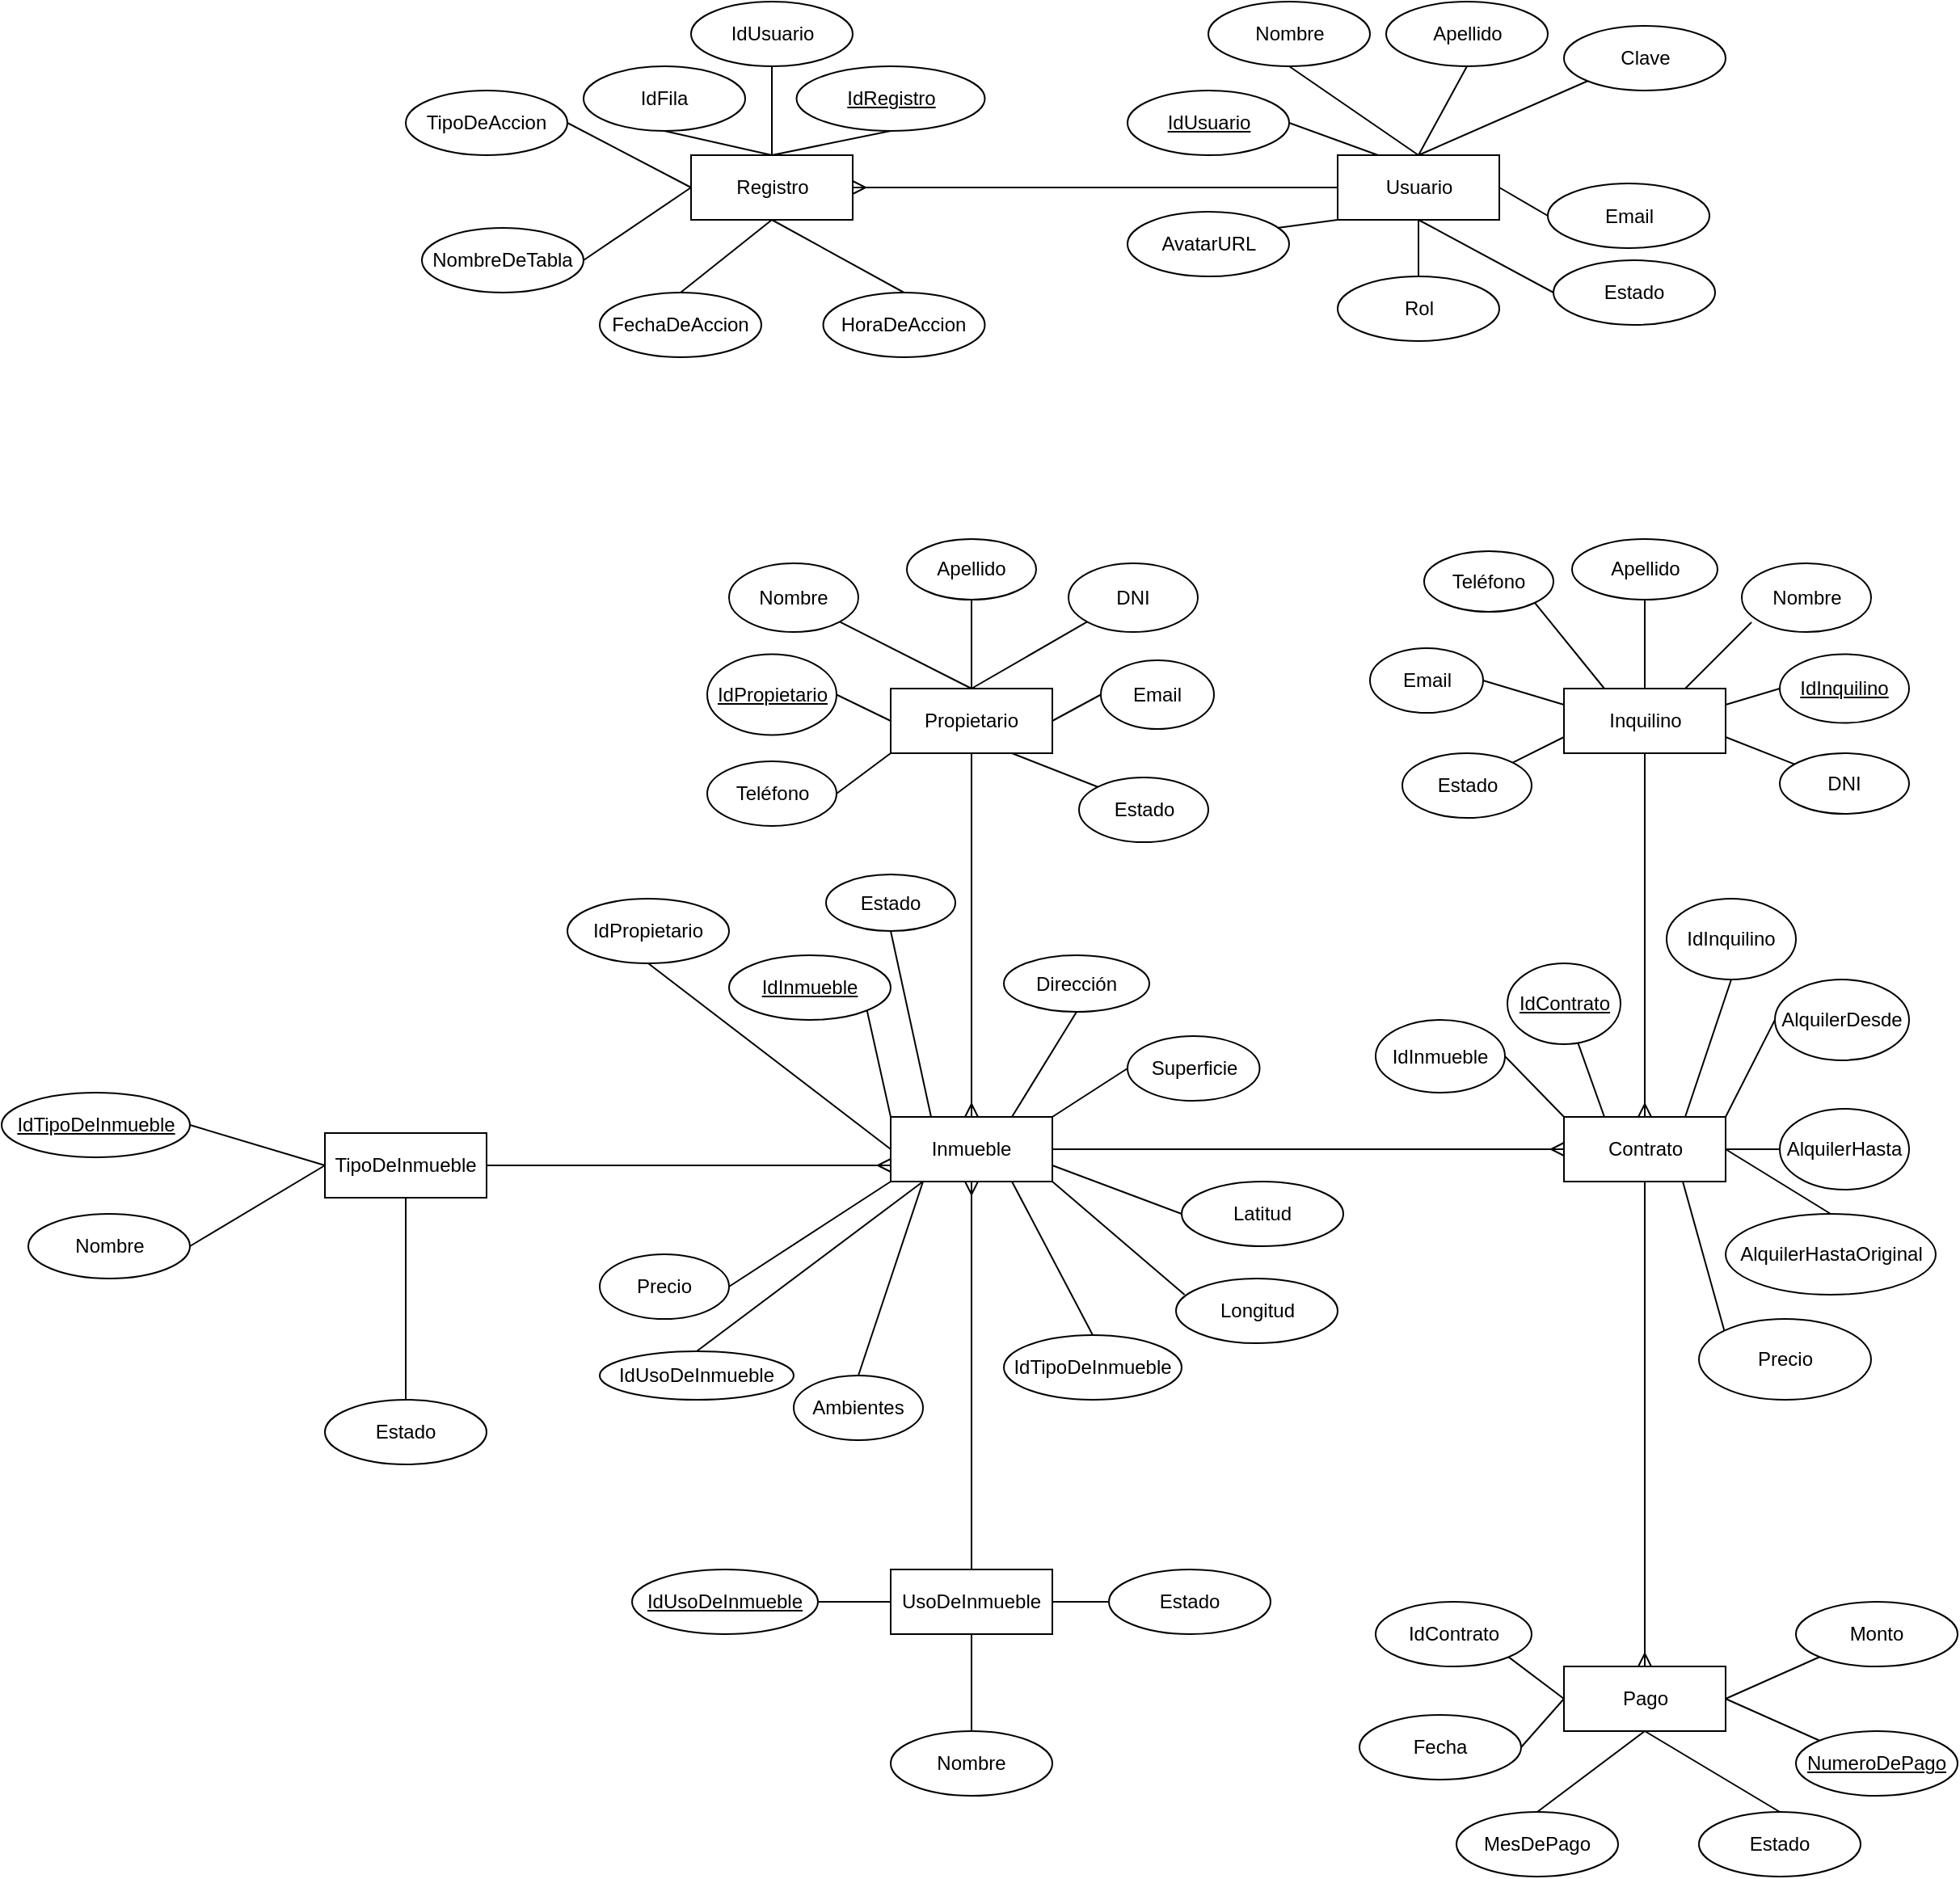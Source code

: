<mxfile version="24.2.7" type="device">
  <diagram id="YgVnMSaVj-Hb22OA9f_Y" name="Página-1">
    <mxGraphModel dx="1941" dy="472" grid="1" gridSize="10" guides="1" tooltips="1" connect="1" arrows="1" fold="1" page="1" pageScale="1" pageWidth="827" pageHeight="1169" math="0" shadow="0">
      <root>
        <mxCell id="0" />
        <mxCell id="1" parent="0" />
        <mxCell id="69" style="edgeStyle=none;html=1;endArrow=ERmany;endFill=0;" parent="1" source="2" edge="1">
          <mxGeometry relative="1" as="geometry">
            <mxPoint x="200" y="690" as="targetPoint" />
          </mxGeometry>
        </mxCell>
        <mxCell id="2" value="Propietario" style="whiteSpace=wrap;html=1;align=center;" parent="1" vertex="1">
          <mxGeometry x="150" y="425" width="100" height="40" as="geometry" />
        </mxCell>
        <mxCell id="4" value="Nombre" style="ellipse;whiteSpace=wrap;html=1;align=center;fontStyle=0;" parent="1" vertex="1">
          <mxGeometry x="50" y="347.5" width="80" height="42.5" as="geometry" />
        </mxCell>
        <mxCell id="5" value="Apellido" style="ellipse;whiteSpace=wrap;html=1;align=center;fontStyle=0;" parent="1" vertex="1">
          <mxGeometry x="160" y="332.5" width="80" height="37.5" as="geometry" />
        </mxCell>
        <mxCell id="7" value="Teléfono" style="ellipse;whiteSpace=wrap;html=1;align=center;fontStyle=0;" parent="1" vertex="1">
          <mxGeometry x="36.5" y="470" width="80" height="40" as="geometry" />
        </mxCell>
        <mxCell id="8" value="DNI" style="ellipse;whiteSpace=wrap;html=1;align=center;fontStyle=0;" parent="1" vertex="1">
          <mxGeometry x="260" y="347.5" width="80" height="42.5" as="geometry" />
        </mxCell>
        <mxCell id="9" value="IdPropietario" style="ellipse;whiteSpace=wrap;html=1;align=center;fontStyle=4;" parent="1" vertex="1">
          <mxGeometry x="36.5" y="403.75" width="80" height="50" as="geometry" />
        </mxCell>
        <mxCell id="11" value="" style="endArrow=none;html=1;rounded=0;exitX=0.5;exitY=0;exitDx=0;exitDy=0;entryX=0.5;entryY=1;entryDx=0;entryDy=0;" parent="1" source="2" target="5" edge="1">
          <mxGeometry relative="1" as="geometry">
            <mxPoint x="330" y="350" as="sourcePoint" />
            <mxPoint x="490" y="350" as="targetPoint" />
          </mxGeometry>
        </mxCell>
        <mxCell id="12" value="" style="endArrow=none;html=1;rounded=0;entryX=1;entryY=1;entryDx=0;entryDy=0;exitX=0.5;exitY=0;exitDx=0;exitDy=0;" parent="1" source="2" target="4" edge="1">
          <mxGeometry relative="1" as="geometry">
            <mxPoint x="190" y="420" as="sourcePoint" />
            <mxPoint x="240" y="380" as="targetPoint" />
          </mxGeometry>
        </mxCell>
        <mxCell id="13" value="" style="endArrow=none;html=1;rounded=0;exitX=0;exitY=0.5;exitDx=0;exitDy=0;entryX=1;entryY=0.5;entryDx=0;entryDy=0;" parent="1" source="2" target="9" edge="1">
          <mxGeometry relative="1" as="geometry">
            <mxPoint x="220" y="445" as="sourcePoint" />
            <mxPoint x="250" y="390" as="targetPoint" />
          </mxGeometry>
        </mxCell>
        <mxCell id="14" value="" style="endArrow=none;html=1;rounded=0;exitX=0;exitY=1;exitDx=0;exitDy=0;entryX=1;entryY=0.5;entryDx=0;entryDy=0;" parent="1" source="2" target="7" edge="1">
          <mxGeometry relative="1" as="geometry">
            <mxPoint x="230" y="455" as="sourcePoint" />
            <mxPoint x="260" y="400" as="targetPoint" />
          </mxGeometry>
        </mxCell>
        <mxCell id="15" value="" style="endArrow=none;html=1;rounded=0;exitX=1;exitY=0.5;exitDx=0;exitDy=0;entryX=0;entryY=0.5;entryDx=0;entryDy=0;" parent="1" source="2" target="52" edge="1">
          <mxGeometry relative="1" as="geometry">
            <mxPoint x="240" y="465" as="sourcePoint" />
            <mxPoint x="270" y="410" as="targetPoint" />
          </mxGeometry>
        </mxCell>
        <mxCell id="16" value="Inquilino" style="whiteSpace=wrap;html=1;align=center;" parent="1" vertex="1">
          <mxGeometry x="566.5" y="425" width="100" height="40" as="geometry" />
        </mxCell>
        <mxCell id="17" value="Nombre" style="ellipse;whiteSpace=wrap;html=1;align=center;fontStyle=0;" parent="1" vertex="1">
          <mxGeometry x="676.5" y="347.5" width="80" height="42.5" as="geometry" />
        </mxCell>
        <mxCell id="18" value="Apellido" style="ellipse;whiteSpace=wrap;html=1;align=center;fontStyle=0;" parent="1" vertex="1">
          <mxGeometry x="571.5" y="332.5" width="90" height="37.5" as="geometry" />
        </mxCell>
        <mxCell id="19" value="Teléfono" style="ellipse;whiteSpace=wrap;html=1;align=center;fontStyle=0;" parent="1" vertex="1">
          <mxGeometry x="480" y="340" width="80" height="37.5" as="geometry" />
        </mxCell>
        <mxCell id="20" value="DNI" style="ellipse;whiteSpace=wrap;html=1;align=center;fontStyle=0;" parent="1" vertex="1">
          <mxGeometry x="700" y="465" width="80" height="37.5" as="geometry" />
        </mxCell>
        <mxCell id="21" value="IdInquilino" style="ellipse;whiteSpace=wrap;html=1;align=center;fontStyle=4;" parent="1" vertex="1">
          <mxGeometry x="700" y="403.75" width="80" height="42.5" as="geometry" />
        </mxCell>
        <mxCell id="22" value="" style="endArrow=none;html=1;rounded=0;exitX=0.5;exitY=0;exitDx=0;exitDy=0;entryX=0.5;entryY=1;entryDx=0;entryDy=0;" parent="1" source="16" target="18" edge="1">
          <mxGeometry relative="1" as="geometry">
            <mxPoint x="720" y="352.5" as="sourcePoint" />
            <mxPoint x="880" y="352.5" as="targetPoint" />
          </mxGeometry>
        </mxCell>
        <mxCell id="23" value="" style="endArrow=none;html=1;rounded=0;entryX=0.075;entryY=0.859;entryDx=0;entryDy=0;exitX=0.75;exitY=0;exitDx=0;exitDy=0;entryPerimeter=0;" parent="1" source="16" target="17" edge="1">
          <mxGeometry relative="1" as="geometry">
            <mxPoint x="580" y="422.5" as="sourcePoint" />
            <mxPoint x="630" y="382.5" as="targetPoint" />
          </mxGeometry>
        </mxCell>
        <mxCell id="24" value="" style="endArrow=none;html=1;rounded=0;exitX=1;exitY=0.25;exitDx=0;exitDy=0;entryX=0;entryY=0.5;entryDx=0;entryDy=0;" parent="1" source="16" target="21" edge="1">
          <mxGeometry relative="1" as="geometry">
            <mxPoint x="610" y="447.5" as="sourcePoint" />
            <mxPoint x="640" y="392.5" as="targetPoint" />
          </mxGeometry>
        </mxCell>
        <mxCell id="25" value="" style="endArrow=none;html=1;rounded=0;exitX=0.25;exitY=0;exitDx=0;exitDy=0;entryX=1;entryY=1;entryDx=0;entryDy=0;" parent="1" source="16" target="19" edge="1">
          <mxGeometry relative="1" as="geometry">
            <mxPoint x="620" y="457.5" as="sourcePoint" />
            <mxPoint x="650" y="402.5" as="targetPoint" />
          </mxGeometry>
        </mxCell>
        <mxCell id="26" value="" style="endArrow=none;html=1;rounded=0;exitX=1;exitY=0.75;exitDx=0;exitDy=0;" parent="1" source="16" target="20" edge="1">
          <mxGeometry relative="1" as="geometry">
            <mxPoint x="630" y="467.5" as="sourcePoint" />
            <mxPoint x="660" y="412.5" as="targetPoint" />
          </mxGeometry>
        </mxCell>
        <mxCell id="27" value="Inmueble" style="whiteSpace=wrap;html=1;align=center;" parent="1" vertex="1">
          <mxGeometry x="150" y="690" width="100" height="40" as="geometry" />
        </mxCell>
        <mxCell id="28" value="IdPropietario" style="ellipse;whiteSpace=wrap;html=1;align=center;" parent="1" vertex="1">
          <mxGeometry x="-50" y="555" width="100" height="40" as="geometry" />
        </mxCell>
        <mxCell id="29" value="IdInmueble" style="ellipse;whiteSpace=wrap;html=1;align=center;fontStyle=4;" parent="1" vertex="1">
          <mxGeometry x="50" y="590" width="100" height="40" as="geometry" />
        </mxCell>
        <mxCell id="30" value="Precio" style="ellipse;whiteSpace=wrap;html=1;align=center;" parent="1" vertex="1">
          <mxGeometry x="-30" y="775" width="80" height="40" as="geometry" />
        </mxCell>
        <mxCell id="31" value="IdUsoDeInmueble" style="ellipse;whiteSpace=wrap;html=1;align=center;" parent="1" vertex="1">
          <mxGeometry x="-30" y="835" width="120" height="30" as="geometry" />
        </mxCell>
        <mxCell id="32" value="IdTipoDeInmueble" style="ellipse;whiteSpace=wrap;html=1;align=center;" parent="1" vertex="1">
          <mxGeometry x="220" y="825" width="110" height="40" as="geometry" />
        </mxCell>
        <mxCell id="33" value="Ambientes" style="ellipse;whiteSpace=wrap;html=1;align=center;" parent="1" vertex="1">
          <mxGeometry x="90" y="850" width="80" height="40" as="geometry" />
        </mxCell>
        <mxCell id="34" value="Longitud" style="ellipse;whiteSpace=wrap;html=1;align=center;" parent="1" vertex="1">
          <mxGeometry x="326.5" y="790" width="100" height="40" as="geometry" />
        </mxCell>
        <mxCell id="35" value="Dirección" style="ellipse;whiteSpace=wrap;html=1;align=center;" parent="1" vertex="1">
          <mxGeometry x="220" y="590" width="90" height="35" as="geometry" />
        </mxCell>
        <mxCell id="36" value="Latitud" style="ellipse;whiteSpace=wrap;html=1;align=center;" parent="1" vertex="1">
          <mxGeometry x="330" y="730" width="100" height="40" as="geometry" />
        </mxCell>
        <mxCell id="37" value="Estado" style="ellipse;whiteSpace=wrap;html=1;align=center;" parent="1" vertex="1">
          <mxGeometry x="110" y="540" width="80" height="35" as="geometry" />
        </mxCell>
        <mxCell id="40" value="" style="endArrow=none;html=1;rounded=0;exitX=0.5;exitY=1;exitDx=0;exitDy=0;entryX=0.25;entryY=0;entryDx=0;entryDy=0;" parent="1" source="37" target="27" edge="1">
          <mxGeometry relative="1" as="geometry">
            <mxPoint x="280" y="780" as="sourcePoint" />
            <mxPoint x="170" y="670" as="targetPoint" />
          </mxGeometry>
        </mxCell>
        <mxCell id="41" value="" style="endArrow=none;html=1;rounded=0;exitX=1;exitY=0.75;exitDx=0;exitDy=0;entryX=0;entryY=0.5;entryDx=0;entryDy=0;" parent="1" source="27" target="36" edge="1">
          <mxGeometry relative="1" as="geometry">
            <mxPoint x="210" y="840.0" as="sourcePoint" />
            <mxPoint x="210" y="740" as="targetPoint" />
          </mxGeometry>
        </mxCell>
        <mxCell id="42" value="" style="endArrow=none;html=1;rounded=0;exitX=0.5;exitY=0;exitDx=0;exitDy=0;entryX=0.75;entryY=1;entryDx=0;entryDy=0;" parent="1" source="32" target="27" edge="1">
          <mxGeometry relative="1" as="geometry">
            <mxPoint x="220" y="850.0" as="sourcePoint" />
            <mxPoint x="220" y="750" as="targetPoint" />
          </mxGeometry>
        </mxCell>
        <mxCell id="43" value="" style="endArrow=none;html=1;rounded=0;exitX=0.053;exitY=0.251;exitDx=0;exitDy=0;entryX=1;entryY=1;entryDx=0;entryDy=0;exitPerimeter=0;" parent="1" source="34" target="27" edge="1">
          <mxGeometry relative="1" as="geometry">
            <mxPoint x="230" y="860.0" as="sourcePoint" />
            <mxPoint x="230" y="760" as="targetPoint" />
          </mxGeometry>
        </mxCell>
        <mxCell id="44" value="" style="endArrow=none;html=1;rounded=0;exitX=0.5;exitY=0;exitDx=0;exitDy=0;entryX=0.2;entryY=1;entryDx=0;entryDy=0;entryPerimeter=0;" parent="1" source="33" target="27" edge="1">
          <mxGeometry relative="1" as="geometry">
            <mxPoint x="420" y="975.0" as="sourcePoint" />
            <mxPoint x="355" y="835" as="targetPoint" />
          </mxGeometry>
        </mxCell>
        <mxCell id="45" value="" style="endArrow=none;html=1;rounded=0;exitX=0.5;exitY=0;exitDx=0;exitDy=0;entryX=0.2;entryY=1;entryDx=0;entryDy=0;entryPerimeter=0;" parent="1" source="31" target="27" edge="1">
          <mxGeometry relative="1" as="geometry">
            <mxPoint x="430" y="985.0" as="sourcePoint" />
            <mxPoint x="330" y="835" as="targetPoint" />
          </mxGeometry>
        </mxCell>
        <mxCell id="46" value="" style="endArrow=none;html=1;rounded=0;exitX=1;exitY=0.5;exitDx=0;exitDy=0;entryX=0;entryY=1;entryDx=0;entryDy=0;" parent="1" source="30" target="27" edge="1">
          <mxGeometry relative="1" as="geometry">
            <mxPoint x="260" y="890.0" as="sourcePoint" />
            <mxPoint x="260" y="790" as="targetPoint" />
          </mxGeometry>
        </mxCell>
        <mxCell id="47" value="" style="endArrow=none;html=1;rounded=0;exitX=0;exitY=0.5;exitDx=0;exitDy=0;entryX=0.5;entryY=1;entryDx=0;entryDy=0;" parent="1" source="27" target="28" edge="1">
          <mxGeometry relative="1" as="geometry">
            <mxPoint x="270" y="900.0" as="sourcePoint" />
            <mxPoint x="270" y="800" as="targetPoint" />
          </mxGeometry>
        </mxCell>
        <mxCell id="48" value="" style="endArrow=none;html=1;rounded=0;exitX=0;exitY=0;exitDx=0;exitDy=0;entryX=1;entryY=1;entryDx=0;entryDy=0;" parent="1" source="27" target="29" edge="1">
          <mxGeometry relative="1" as="geometry">
            <mxPoint x="160" y="720" as="sourcePoint" />
            <mxPoint x="110.0" y="700" as="targetPoint" />
          </mxGeometry>
        </mxCell>
        <mxCell id="49" value="" style="endArrow=none;html=1;rounded=0;entryX=0.5;entryY=1;entryDx=0;entryDy=0;exitX=0.75;exitY=0;exitDx=0;exitDy=0;" parent="1" source="27" target="35" edge="1">
          <mxGeometry relative="1" as="geometry">
            <mxPoint x="200" y="690" as="sourcePoint" />
            <mxPoint x="110.0" y="630" as="targetPoint" />
          </mxGeometry>
        </mxCell>
        <mxCell id="51" value="Email" style="ellipse;whiteSpace=wrap;html=1;align=center;fontStyle=0;" parent="1" vertex="1">
          <mxGeometry x="446.5" y="400" width="70" height="40" as="geometry" />
        </mxCell>
        <mxCell id="52" value="Email" style="ellipse;whiteSpace=wrap;html=1;align=center;fontStyle=0;" parent="1" vertex="1">
          <mxGeometry x="280" y="407.5" width="70" height="42.5" as="geometry" />
        </mxCell>
        <mxCell id="53" value="" style="endArrow=none;html=1;rounded=0;exitX=0.5;exitY=0;exitDx=0;exitDy=0;entryX=0;entryY=1;entryDx=0;entryDy=0;" parent="1" source="2" target="8" edge="1">
          <mxGeometry relative="1" as="geometry">
            <mxPoint x="260" y="435" as="sourcePoint" />
            <mxPoint x="324.577" y="392.222" as="targetPoint" />
          </mxGeometry>
        </mxCell>
        <mxCell id="54" value="" style="endArrow=none;html=1;rounded=0;exitX=1;exitY=0.5;exitDx=0;exitDy=0;entryX=0;entryY=0.25;entryDx=0;entryDy=0;" parent="1" source="51" target="16" edge="1">
          <mxGeometry relative="1" as="geometry">
            <mxPoint x="270" y="445" as="sourcePoint" />
            <mxPoint x="334.577" y="402.222" as="targetPoint" />
          </mxGeometry>
        </mxCell>
        <mxCell id="55" value="Contrato" style="whiteSpace=wrap;html=1;align=center;" parent="1" vertex="1">
          <mxGeometry x="566.5" y="690" width="100" height="40" as="geometry" />
        </mxCell>
        <mxCell id="56" value="IdInquilino" style="ellipse;whiteSpace=wrap;html=1;align=center;fontStyle=0;" parent="1" vertex="1">
          <mxGeometry x="630" y="555" width="80" height="50" as="geometry" />
        </mxCell>
        <mxCell id="57" value="AlquilerDesde" style="ellipse;whiteSpace=wrap;html=1;align=center;fontStyle=0;" parent="1" vertex="1">
          <mxGeometry x="697" y="605" width="83" height="50" as="geometry" />
        </mxCell>
        <mxCell id="58" value="IdInmueble" style="ellipse;whiteSpace=wrap;html=1;align=center;fontStyle=0;" parent="1" vertex="1">
          <mxGeometry x="450" y="630" width="80" height="45" as="geometry" />
        </mxCell>
        <mxCell id="60" value="IdContrato" style="ellipse;whiteSpace=wrap;html=1;align=center;fontStyle=4;" parent="1" vertex="1">
          <mxGeometry x="531.5" y="595" width="70" height="50" as="geometry" />
        </mxCell>
        <mxCell id="61" value="" style="endArrow=none;html=1;rounded=0;exitX=1;exitY=0;exitDx=0;exitDy=0;entryX=0;entryY=0.5;entryDx=0;entryDy=0;" parent="1" source="55" target="57" edge="1">
          <mxGeometry relative="1" as="geometry">
            <mxPoint x="760" y="645" as="sourcePoint" />
            <mxPoint x="920" y="645" as="targetPoint" />
          </mxGeometry>
        </mxCell>
        <mxCell id="62" value="" style="endArrow=none;html=1;rounded=0;entryX=0.5;entryY=1;entryDx=0;entryDy=0;exitX=0.75;exitY=0;exitDx=0;exitDy=0;" parent="1" source="55" target="56" edge="1">
          <mxGeometry relative="1" as="geometry">
            <mxPoint x="620" y="715" as="sourcePoint" />
            <mxPoint x="670" y="675" as="targetPoint" />
          </mxGeometry>
        </mxCell>
        <mxCell id="63" value="" style="endArrow=none;html=1;rounded=0;exitX=0.25;exitY=0;exitDx=0;exitDy=0;" parent="1" source="55" target="60" edge="1">
          <mxGeometry relative="1" as="geometry">
            <mxPoint x="650" y="740" as="sourcePoint" />
            <mxPoint x="680" y="685" as="targetPoint" />
          </mxGeometry>
        </mxCell>
        <mxCell id="64" value="" style="endArrow=none;html=1;rounded=0;exitX=0;exitY=0;exitDx=0;exitDy=0;entryX=1;entryY=0.5;entryDx=0;entryDy=0;" parent="1" source="55" target="58" edge="1">
          <mxGeometry relative="1" as="geometry">
            <mxPoint x="660" y="750" as="sourcePoint" />
            <mxPoint x="530" y="680" as="targetPoint" />
          </mxGeometry>
        </mxCell>
        <mxCell id="65" value="" style="endArrow=none;html=1;rounded=0;exitX=1;exitY=0.5;exitDx=0;exitDy=0;entryX=0;entryY=0.5;entryDx=0;entryDy=0;" parent="1" source="55" target="66" edge="1">
          <mxGeometry relative="1" as="geometry">
            <mxPoint x="670" y="760" as="sourcePoint" />
            <mxPoint x="700" y="705" as="targetPoint" />
          </mxGeometry>
        </mxCell>
        <mxCell id="66" value="AlquilerHasta" style="ellipse;whiteSpace=wrap;html=1;align=center;fontStyle=0;" parent="1" vertex="1">
          <mxGeometry x="700" y="685" width="80" height="50" as="geometry" />
        </mxCell>
        <mxCell id="70" style="edgeStyle=none;html=1;endArrow=ERmany;endFill=0;exitX=1;exitY=0.5;exitDx=0;exitDy=0;entryX=0;entryY=0.5;entryDx=0;entryDy=0;" parent="1" source="27" target="55" edge="1">
          <mxGeometry relative="1" as="geometry">
            <mxPoint x="210" y="700" as="targetPoint" />
            <mxPoint x="210" y="475" as="sourcePoint" />
          </mxGeometry>
        </mxCell>
        <mxCell id="71" style="edgeStyle=none;html=1;endArrow=ERmany;endFill=0;exitX=0.5;exitY=1;exitDx=0;exitDy=0;" parent="1" source="16" target="55" edge="1">
          <mxGeometry relative="1" as="geometry">
            <mxPoint x="560" y="750" as="targetPoint" />
            <mxPoint x="260" y="720" as="sourcePoint" />
          </mxGeometry>
        </mxCell>
        <mxCell id="72" value="Pago" style="whiteSpace=wrap;html=1;align=center;" parent="1" vertex="1">
          <mxGeometry x="566.5" y="1030" width="100" height="40" as="geometry" />
        </mxCell>
        <mxCell id="73" value="Fecha" style="ellipse;whiteSpace=wrap;html=1;align=center;fontStyle=0;" parent="1" vertex="1">
          <mxGeometry x="440" y="1060" width="100" height="40" as="geometry" />
        </mxCell>
        <mxCell id="75" value="IdContrato" style="ellipse;whiteSpace=wrap;html=1;align=center;fontStyle=0;" parent="1" vertex="1">
          <mxGeometry x="450" y="990" width="96.5" height="40" as="geometry" />
        </mxCell>
        <mxCell id="76" value="Monto" style="ellipse;whiteSpace=wrap;html=1;align=center;fontStyle=0;" parent="1" vertex="1">
          <mxGeometry x="710" y="990" width="100" height="40" as="geometry" />
        </mxCell>
        <mxCell id="79" value="" style="endArrow=none;html=1;rounded=0;entryX=1;entryY=0.5;entryDx=0;entryDy=0;exitX=0;exitY=0.5;exitDx=0;exitDy=0;" parent="1" source="72" target="73" edge="1">
          <mxGeometry relative="1" as="geometry">
            <mxPoint x="580" y="1065" as="sourcePoint" />
            <mxPoint x="696.5" y="990" as="targetPoint" />
          </mxGeometry>
        </mxCell>
        <mxCell id="81" value="" style="endArrow=none;html=1;rounded=0;exitX=0;exitY=0.5;exitDx=0;exitDy=0;entryX=1;entryY=1;entryDx=0;entryDy=0;" parent="1" source="72" target="75" edge="1">
          <mxGeometry relative="1" as="geometry">
            <mxPoint x="686.5" y="1065" as="sourcePoint" />
            <mxPoint x="716.5" y="1010" as="targetPoint" />
          </mxGeometry>
        </mxCell>
        <mxCell id="82" value="" style="endArrow=none;html=1;rounded=0;exitX=1;exitY=0.5;exitDx=0;exitDy=0;entryX=0;entryY=0;entryDx=0;entryDy=0;" parent="1" source="72" target="83" edge="1">
          <mxGeometry relative="1" as="geometry">
            <mxPoint x="696.5" y="1075" as="sourcePoint" />
            <mxPoint x="726.5" y="1020" as="targetPoint" />
          </mxGeometry>
        </mxCell>
        <mxCell id="83" value="&lt;u&gt;NumeroDePago&lt;/u&gt;" style="ellipse;whiteSpace=wrap;html=1;align=center;fontStyle=0;" parent="1" vertex="1">
          <mxGeometry x="710" y="1070" width="100" height="40" as="geometry" />
        </mxCell>
        <mxCell id="84" value="" style="endArrow=none;html=1;rounded=0;exitX=1;exitY=0.5;exitDx=0;exitDy=0;entryX=0;entryY=1;entryDx=0;entryDy=0;" parent="1" source="72" target="76" edge="1">
          <mxGeometry relative="1" as="geometry">
            <mxPoint x="716.5" y="1045" as="sourcePoint" />
            <mxPoint x="781.077" y="1002.222" as="targetPoint" />
          </mxGeometry>
        </mxCell>
        <mxCell id="87" value="Usuario" style="whiteSpace=wrap;html=1;align=center;" parent="1" vertex="1">
          <mxGeometry x="426.5" y="95" width="100" height="40" as="geometry" />
        </mxCell>
        <mxCell id="88" value="Nombre" style="ellipse;whiteSpace=wrap;html=1;align=center;fontStyle=0;" parent="1" vertex="1">
          <mxGeometry x="346.5" width="100" height="40" as="geometry" />
        </mxCell>
        <mxCell id="89" value="Apellido" style="ellipse;whiteSpace=wrap;html=1;align=center;fontStyle=0;" parent="1" vertex="1">
          <mxGeometry x="456.5" width="100" height="40" as="geometry" />
        </mxCell>
        <mxCell id="90" value="AvatarURL" style="ellipse;whiteSpace=wrap;html=1;align=center;fontStyle=0;" parent="1" vertex="1">
          <mxGeometry x="296.5" y="130" width="100" height="40" as="geometry" />
        </mxCell>
        <mxCell id="91" value="Clave" style="ellipse;whiteSpace=wrap;html=1;align=center;fontStyle=0;" parent="1" vertex="1">
          <mxGeometry x="566.5" y="15" width="100" height="40" as="geometry" />
        </mxCell>
        <mxCell id="92" value="IdUsuario" style="ellipse;whiteSpace=wrap;html=1;align=center;fontStyle=4;" parent="1" vertex="1">
          <mxGeometry x="296.5" y="55" width="100" height="40" as="geometry" />
        </mxCell>
        <mxCell id="93" value="" style="endArrow=none;html=1;rounded=0;exitX=0.5;exitY=0;exitDx=0;exitDy=0;entryX=0.5;entryY=1;entryDx=0;entryDy=0;" parent="1" source="87" target="89" edge="1">
          <mxGeometry relative="1" as="geometry">
            <mxPoint x="606.5" y="20" as="sourcePoint" />
            <mxPoint x="766.5" y="20" as="targetPoint" />
          </mxGeometry>
        </mxCell>
        <mxCell id="94" value="" style="endArrow=none;html=1;rounded=0;entryX=0.5;entryY=1;entryDx=0;entryDy=0;exitX=0.5;exitY=0;exitDx=0;exitDy=0;" parent="1" source="87" target="88" edge="1">
          <mxGeometry relative="1" as="geometry">
            <mxPoint x="466.5" y="90" as="sourcePoint" />
            <mxPoint x="516.5" y="50" as="targetPoint" />
          </mxGeometry>
        </mxCell>
        <mxCell id="95" value="" style="endArrow=none;html=1;rounded=0;exitX=0.25;exitY=0;exitDx=0;exitDy=0;entryX=1;entryY=0.5;entryDx=0;entryDy=0;" parent="1" source="87" target="92" edge="1">
          <mxGeometry relative="1" as="geometry">
            <mxPoint x="496.5" y="115" as="sourcePoint" />
            <mxPoint x="526.5" y="60" as="targetPoint" />
          </mxGeometry>
        </mxCell>
        <mxCell id="96" value="" style="endArrow=none;html=1;rounded=0;exitX=0;exitY=1;exitDx=0;exitDy=0;entryX=0.928;entryY=0.251;entryDx=0;entryDy=0;entryPerimeter=0;" parent="1" source="87" target="90" edge="1">
          <mxGeometry relative="1" as="geometry">
            <mxPoint x="506.5" y="125" as="sourcePoint" />
            <mxPoint x="536.5" y="70" as="targetPoint" />
          </mxGeometry>
        </mxCell>
        <mxCell id="97" value="" style="endArrow=none;html=1;rounded=0;exitX=1;exitY=0.5;exitDx=0;exitDy=0;entryX=0;entryY=0.5;entryDx=0;entryDy=0;" parent="1" source="87" target="98" edge="1">
          <mxGeometry relative="1" as="geometry">
            <mxPoint x="516.5" y="135" as="sourcePoint" />
            <mxPoint x="546.5" y="80" as="targetPoint" />
          </mxGeometry>
        </mxCell>
        <mxCell id="98" value="Email" style="ellipse;whiteSpace=wrap;html=1;align=center;fontStyle=0;" parent="1" vertex="1">
          <mxGeometry x="556.5" y="112.5" width="100" height="40" as="geometry" />
        </mxCell>
        <mxCell id="99" value="" style="endArrow=none;html=1;rounded=0;exitX=0.5;exitY=0;exitDx=0;exitDy=0;entryX=0;entryY=1;entryDx=0;entryDy=0;" parent="1" source="87" target="91" edge="1">
          <mxGeometry relative="1" as="geometry">
            <mxPoint x="536.5" y="105" as="sourcePoint" />
            <mxPoint x="601.077" y="62.222" as="targetPoint" />
          </mxGeometry>
        </mxCell>
        <mxCell id="100" value="Rol" style="ellipse;whiteSpace=wrap;html=1;align=center;fontStyle=0;" parent="1" vertex="1">
          <mxGeometry x="426.5" y="170" width="100" height="40" as="geometry" />
        </mxCell>
        <mxCell id="101" value="" style="endArrow=none;html=1;rounded=0;exitX=0.5;exitY=1;exitDx=0;exitDy=0;entryX=0.5;entryY=0;entryDx=0;entryDy=0;" parent="1" source="87" target="100" edge="1">
          <mxGeometry relative="1" as="geometry">
            <mxPoint x="436.5" y="145" as="sourcePoint" />
            <mxPoint x="399.3" y="150.04" as="targetPoint" />
          </mxGeometry>
        </mxCell>
        <mxCell id="102" style="edgeStyle=none;html=1;endArrow=ERmany;endFill=0;exitX=0.5;exitY=1;exitDx=0;exitDy=0;entryX=0.5;entryY=0;entryDx=0;entryDy=0;" parent="1" source="55" target="72" edge="1">
          <mxGeometry relative="1" as="geometry">
            <mxPoint x="560" y="750" as="targetPoint" />
            <mxPoint x="260" y="720" as="sourcePoint" />
          </mxGeometry>
        </mxCell>
        <mxCell id="FZohxdpGsM8b6kRhOget-102" value="" style="endArrow=none;html=1;rounded=0;exitX=1;exitY=0.5;exitDx=0;exitDy=0;entryX=0;entryY=0;entryDx=0;entryDy=0;" parent="1" target="FZohxdpGsM8b6kRhOget-103" edge="1">
          <mxGeometry relative="1" as="geometry">
            <mxPoint x="640" y="730" as="sourcePoint" />
            <mxPoint x="673" y="725" as="targetPoint" />
          </mxGeometry>
        </mxCell>
        <mxCell id="FZohxdpGsM8b6kRhOget-103" value="Precio" style="ellipse;whiteSpace=wrap;html=1;align=center;fontStyle=0;" parent="1" vertex="1">
          <mxGeometry x="650" y="815" width="106.5" height="50" as="geometry" />
        </mxCell>
        <mxCell id="FZohxdpGsM8b6kRhOget-104" value="" style="endArrow=none;html=1;rounded=0;exitX=0.75;exitY=1;exitDx=0;exitDy=0;entryX=0;entryY=0;entryDx=0;entryDy=0;" parent="1" source="2" target="FZohxdpGsM8b6kRhOget-105" edge="1">
          <mxGeometry relative="1" as="geometry">
            <mxPoint x="180" y="492.5" as="sourcePoint" />
            <mxPoint x="200" y="457.5" as="targetPoint" />
          </mxGeometry>
        </mxCell>
        <mxCell id="FZohxdpGsM8b6kRhOget-105" value="Estado" style="ellipse;whiteSpace=wrap;html=1;align=center;fontStyle=0;" parent="1" vertex="1">
          <mxGeometry x="266.5" y="480" width="80" height="40" as="geometry" />
        </mxCell>
        <mxCell id="FZohxdpGsM8b6kRhOget-106" value="" style="endArrow=none;html=1;rounded=0;exitX=0;exitY=0.75;exitDx=0;exitDy=0;entryX=1;entryY=0;entryDx=0;entryDy=0;" parent="1" source="16" target="FZohxdpGsM8b6kRhOget-107" edge="1">
          <mxGeometry relative="1" as="geometry">
            <mxPoint x="440" y="482.5" as="sourcePoint" />
            <mxPoint x="415" y="475" as="targetPoint" />
          </mxGeometry>
        </mxCell>
        <mxCell id="FZohxdpGsM8b6kRhOget-107" value="Estado" style="ellipse;whiteSpace=wrap;html=1;align=center;fontStyle=0;" parent="1" vertex="1">
          <mxGeometry x="466.5" y="465" width="80" height="40" as="geometry" />
        </mxCell>
        <mxCell id="FZohxdpGsM8b6kRhOget-111" value="TipoDeInmueble" style="whiteSpace=wrap;html=1;align=center;" parent="1" vertex="1">
          <mxGeometry x="-200" y="700" width="100" height="40" as="geometry" />
        </mxCell>
        <mxCell id="FZohxdpGsM8b6kRhOget-112" value="Nombre" style="ellipse;whiteSpace=wrap;html=1;align=center;fontStyle=0;" parent="1" vertex="1">
          <mxGeometry x="-383.5" y="750" width="100" height="40" as="geometry" />
        </mxCell>
        <mxCell id="FZohxdpGsM8b6kRhOget-113" value="&lt;u&gt;IdTipoDeInmueble&lt;/u&gt;" style="ellipse;whiteSpace=wrap;html=1;align=center;fontStyle=0;" parent="1" vertex="1">
          <mxGeometry x="-400" y="675" width="116.5" height="40" as="geometry" />
        </mxCell>
        <mxCell id="FZohxdpGsM8b6kRhOget-114" value="Estado" style="ellipse;whiteSpace=wrap;html=1;align=center;fontStyle=0;" parent="1" vertex="1">
          <mxGeometry x="-200" y="865" width="100" height="40" as="geometry" />
        </mxCell>
        <mxCell id="FZohxdpGsM8b6kRhOget-115" value="" style="endArrow=none;html=1;rounded=0;entryX=1;entryY=0.5;entryDx=0;entryDy=0;exitX=0;exitY=0.5;exitDx=0;exitDy=0;" parent="1" source="FZohxdpGsM8b6kRhOget-111" target="FZohxdpGsM8b6kRhOget-112" edge="1">
          <mxGeometry relative="1" as="geometry">
            <mxPoint x="-113.5" y="910" as="sourcePoint" />
            <mxPoint x="3" y="835" as="targetPoint" />
          </mxGeometry>
        </mxCell>
        <mxCell id="FZohxdpGsM8b6kRhOget-116" value="" style="endArrow=none;html=1;rounded=0;exitX=0;exitY=0.5;exitDx=0;exitDy=0;entryX=1;entryY=0.5;entryDx=0;entryDy=0;" parent="1" source="FZohxdpGsM8b6kRhOget-111" target="FZohxdpGsM8b6kRhOget-113" edge="1">
          <mxGeometry relative="1" as="geometry">
            <mxPoint x="-7" y="910" as="sourcePoint" />
            <mxPoint x="23" y="855" as="targetPoint" />
          </mxGeometry>
        </mxCell>
        <mxCell id="FZohxdpGsM8b6kRhOget-119" value="" style="endArrow=none;html=1;rounded=0;exitX=0.5;exitY=1;exitDx=0;exitDy=0;entryX=0.5;entryY=0;entryDx=0;entryDy=0;" parent="1" source="FZohxdpGsM8b6kRhOget-111" target="FZohxdpGsM8b6kRhOget-114" edge="1">
          <mxGeometry relative="1" as="geometry">
            <mxPoint x="23" y="890" as="sourcePoint" />
            <mxPoint x="87.577" y="847.222" as="targetPoint" />
          </mxGeometry>
        </mxCell>
        <mxCell id="FZohxdpGsM8b6kRhOget-121" style="edgeStyle=none;html=1;endArrow=ERmany;endFill=0;entryX=0;entryY=0.75;entryDx=0;entryDy=0;exitX=1;exitY=0.5;exitDx=0;exitDy=0;" parent="1" source="FZohxdpGsM8b6kRhOget-111" target="27" edge="1">
          <mxGeometry relative="1" as="geometry">
            <mxPoint x="199" y="1070" as="targetPoint" />
            <mxPoint x="460" y="960" as="sourcePoint" />
          </mxGeometry>
        </mxCell>
        <mxCell id="FZohxdpGsM8b6kRhOget-122" value="Superficie" style="ellipse;whiteSpace=wrap;html=1;align=center;" parent="1" vertex="1">
          <mxGeometry x="296.5" y="640" width="81.75" height="40" as="geometry" />
        </mxCell>
        <mxCell id="FZohxdpGsM8b6kRhOget-123" value="" style="endArrow=none;html=1;rounded=0;exitX=0;exitY=0.5;exitDx=0;exitDy=0;entryX=1;entryY=0;entryDx=0;entryDy=0;" parent="1" source="FZohxdpGsM8b6kRhOget-122" target="27" edge="1">
          <mxGeometry relative="1" as="geometry">
            <mxPoint x="201.75" y="720.0" as="sourcePoint" />
            <mxPoint x="221.75" y="590" as="targetPoint" />
          </mxGeometry>
        </mxCell>
        <mxCell id="vUvqtAY3L-khQB1PQVPb-102" value="UsoDeInmueb&lt;span style=&quot;background-color: initial;&quot;&gt;le&lt;/span&gt;" style="whiteSpace=wrap;html=1;align=center;" parent="1" vertex="1">
          <mxGeometry x="150" y="970" width="100" height="40" as="geometry" />
        </mxCell>
        <mxCell id="vUvqtAY3L-khQB1PQVPb-103" value="Nombre" style="ellipse;whiteSpace=wrap;html=1;align=center;fontStyle=0;" parent="1" vertex="1">
          <mxGeometry x="150" y="1070" width="100" height="40" as="geometry" />
        </mxCell>
        <mxCell id="vUvqtAY3L-khQB1PQVPb-104" value="&lt;u&gt;IdUsoDeInmueble&lt;/u&gt;" style="ellipse;whiteSpace=wrap;html=1;align=center;fontStyle=0;" parent="1" vertex="1">
          <mxGeometry x="-10" y="970" width="115" height="40" as="geometry" />
        </mxCell>
        <mxCell id="vUvqtAY3L-khQB1PQVPb-105" value="Estado" style="ellipse;whiteSpace=wrap;html=1;align=center;fontStyle=0;" parent="1" vertex="1">
          <mxGeometry x="285" y="970" width="100" height="40" as="geometry" />
        </mxCell>
        <mxCell id="vUvqtAY3L-khQB1PQVPb-106" value="" style="endArrow=none;html=1;rounded=0;entryX=0.5;entryY=0;entryDx=0;entryDy=0;exitX=0.5;exitY=1;exitDx=0;exitDy=0;" parent="1" source="vUvqtAY3L-khQB1PQVPb-102" target="vUvqtAY3L-khQB1PQVPb-103" edge="1">
          <mxGeometry relative="1" as="geometry">
            <mxPoint x="155" y="1000" as="sourcePoint" />
            <mxPoint x="271.5" y="925" as="targetPoint" />
          </mxGeometry>
        </mxCell>
        <mxCell id="vUvqtAY3L-khQB1PQVPb-107" value="" style="endArrow=none;html=1;rounded=0;exitX=0;exitY=0.5;exitDx=0;exitDy=0;entryX=1;entryY=0.5;entryDx=0;entryDy=0;" parent="1" source="vUvqtAY3L-khQB1PQVPb-102" target="vUvqtAY3L-khQB1PQVPb-104" edge="1">
          <mxGeometry relative="1" as="geometry">
            <mxPoint x="261.5" y="1000" as="sourcePoint" />
            <mxPoint x="291.5" y="945" as="targetPoint" />
          </mxGeometry>
        </mxCell>
        <mxCell id="vUvqtAY3L-khQB1PQVPb-108" value="" style="endArrow=none;html=1;rounded=0;exitX=1;exitY=0.5;exitDx=0;exitDy=0;entryX=0;entryY=0.5;entryDx=0;entryDy=0;" parent="1" source="vUvqtAY3L-khQB1PQVPb-102" target="vUvqtAY3L-khQB1PQVPb-105" edge="1">
          <mxGeometry relative="1" as="geometry">
            <mxPoint x="291.5" y="980" as="sourcePoint" />
            <mxPoint x="356.077" y="937.222" as="targetPoint" />
          </mxGeometry>
        </mxCell>
        <mxCell id="vUvqtAY3L-khQB1PQVPb-109" style="edgeStyle=none;html=1;endArrow=ERmany;endFill=0;entryX=0.5;entryY=1;entryDx=0;entryDy=0;exitX=0.5;exitY=0;exitDx=0;exitDy=0;" parent="1" source="vUvqtAY3L-khQB1PQVPb-102" target="27" edge="1">
          <mxGeometry relative="1" as="geometry">
            <mxPoint x="210" y="740" as="targetPoint" />
            <mxPoint x="-70" y="890" as="sourcePoint" />
          </mxGeometry>
        </mxCell>
        <mxCell id="vUvqtAY3L-khQB1PQVPb-110" value="" style="endArrow=none;html=1;rounded=0;exitX=1;exitY=0.5;exitDx=0;exitDy=0;entryX=0.5;entryY=0;entryDx=0;entryDy=0;" parent="1" source="55" target="vUvqtAY3L-khQB1PQVPb-111" edge="1">
          <mxGeometry relative="1" as="geometry">
            <mxPoint x="750" y="765" as="sourcePoint" />
            <mxPoint x="783" y="760" as="targetPoint" />
          </mxGeometry>
        </mxCell>
        <mxCell id="vUvqtAY3L-khQB1PQVPb-111" value="AlquilerHastaOriginal" style="ellipse;whiteSpace=wrap;html=1;align=center;fontStyle=0;" parent="1" vertex="1">
          <mxGeometry x="666.5" y="750" width="130" height="50" as="geometry" />
        </mxCell>
        <mxCell id="aCqBqgFaONUkqeAZQwHQ-102" value="MesDePago" style="ellipse;whiteSpace=wrap;html=1;align=center;fontStyle=0;" parent="1" vertex="1">
          <mxGeometry x="500" y="1120" width="100" height="40" as="geometry" />
        </mxCell>
        <mxCell id="aCqBqgFaONUkqeAZQwHQ-103" value="" style="endArrow=none;html=1;rounded=0;entryX=0.5;entryY=0;entryDx=0;entryDy=0;exitX=0.5;exitY=1;exitDx=0;exitDy=0;" parent="1" source="72" target="aCqBqgFaONUkqeAZQwHQ-102" edge="1">
          <mxGeometry relative="1" as="geometry">
            <mxPoint x="613.5" y="1119" as="sourcePoint" />
            <mxPoint x="743" y="1059" as="targetPoint" />
          </mxGeometry>
        </mxCell>
        <mxCell id="snNTP6gHjGWWnnQiVFMr-102" value="Estado" style="ellipse;whiteSpace=wrap;html=1;align=center;fontStyle=0;" parent="1" vertex="1">
          <mxGeometry x="650" y="1120" width="100" height="40" as="geometry" />
        </mxCell>
        <mxCell id="snNTP6gHjGWWnnQiVFMr-103" value="" style="endArrow=none;html=1;rounded=0;exitX=0.5;exitY=1;exitDx=0;exitDy=0;entryX=0.5;entryY=0;entryDx=0;entryDy=0;" parent="1" source="72" target="snNTP6gHjGWWnnQiVFMr-102" edge="1">
          <mxGeometry relative="1" as="geometry">
            <mxPoint x="645" y="1160" as="sourcePoint" />
            <mxPoint x="759.077" y="1112.222" as="targetPoint" />
          </mxGeometry>
        </mxCell>
        <mxCell id="8D1ZfFs_G6szrbyVVsLl-102" value="Registro" style="whiteSpace=wrap;html=1;align=center;" parent="1" vertex="1">
          <mxGeometry x="26.5" y="95" width="100" height="40" as="geometry" />
        </mxCell>
        <mxCell id="8D1ZfFs_G6szrbyVVsLl-103" value="IdUsuario" style="ellipse;whiteSpace=wrap;html=1;align=center;fontStyle=0;" parent="1" vertex="1">
          <mxGeometry x="26.5" width="100" height="40" as="geometry" />
        </mxCell>
        <mxCell id="8D1ZfFs_G6szrbyVVsLl-104" value="&lt;u&gt;IdRegistro&lt;/u&gt;" style="ellipse;whiteSpace=wrap;html=1;align=center;fontStyle=0;" parent="1" vertex="1">
          <mxGeometry x="91.75" y="40" width="116.5" height="40" as="geometry" />
        </mxCell>
        <mxCell id="8D1ZfFs_G6szrbyVVsLl-105" value="HoraDeAccion" style="ellipse;whiteSpace=wrap;html=1;align=center;fontStyle=0;" parent="1" vertex="1">
          <mxGeometry x="108.25" y="180" width="100" height="40" as="geometry" />
        </mxCell>
        <mxCell id="8D1ZfFs_G6szrbyVVsLl-106" value="" style="endArrow=none;html=1;rounded=0;entryX=0.5;entryY=1;entryDx=0;entryDy=0;exitX=0.5;exitY=0;exitDx=0;exitDy=0;" parent="1" source="8D1ZfFs_G6szrbyVVsLl-102" target="8D1ZfFs_G6szrbyVVsLl-103" edge="1">
          <mxGeometry relative="1" as="geometry">
            <mxPoint x="-20" y="80" as="sourcePoint" />
            <mxPoint x="181.5" y="220" as="targetPoint" />
          </mxGeometry>
        </mxCell>
        <mxCell id="8D1ZfFs_G6szrbyVVsLl-107" value="" style="endArrow=none;html=1;rounded=0;exitX=0.5;exitY=0;exitDx=0;exitDy=0;entryX=0.5;entryY=1;entryDx=0;entryDy=0;" parent="1" source="8D1ZfFs_G6szrbyVVsLl-102" target="8D1ZfFs_G6szrbyVVsLl-104" edge="1">
          <mxGeometry relative="1" as="geometry">
            <mxPoint x="171.5" y="295" as="sourcePoint" />
            <mxPoint x="201.5" y="240" as="targetPoint" />
          </mxGeometry>
        </mxCell>
        <mxCell id="8D1ZfFs_G6szrbyVVsLl-108" value="" style="endArrow=none;html=1;rounded=0;exitX=0.5;exitY=1;exitDx=0;exitDy=0;entryX=0.5;entryY=0;entryDx=0;entryDy=0;" parent="1" source="8D1ZfFs_G6szrbyVVsLl-102" target="8D1ZfFs_G6szrbyVVsLl-105" edge="1">
          <mxGeometry relative="1" as="geometry">
            <mxPoint x="201.5" y="275" as="sourcePoint" />
            <mxPoint x="266.077" y="232.222" as="targetPoint" />
          </mxGeometry>
        </mxCell>
        <mxCell id="8D1ZfFs_G6szrbyVVsLl-109" style="edgeStyle=none;html=1;endArrow=ERmany;endFill=0;exitX=0;exitY=0.5;exitDx=0;exitDy=0;entryX=1;entryY=0.5;entryDx=0;entryDy=0;" parent="1" source="87" target="8D1ZfFs_G6szrbyVVsLl-102" edge="1">
          <mxGeometry relative="1" as="geometry">
            <mxPoint x="260" y="60" as="targetPoint" />
            <mxPoint x="638.5" y="345" as="sourcePoint" />
          </mxGeometry>
        </mxCell>
        <mxCell id="8D1ZfFs_G6szrbyVVsLl-110" value="FechaDeAccion" style="ellipse;whiteSpace=wrap;html=1;align=center;fontStyle=0;" parent="1" vertex="1">
          <mxGeometry x="-30" y="180" width="100" height="40" as="geometry" />
        </mxCell>
        <mxCell id="8D1ZfFs_G6szrbyVVsLl-111" value="" style="endArrow=none;html=1;rounded=0;exitX=0.5;exitY=1;exitDx=0;exitDy=0;entryX=0.5;entryY=0;entryDx=0;entryDy=0;" parent="1" source="8D1ZfFs_G6szrbyVVsLl-102" target="8D1ZfFs_G6szrbyVVsLl-110" edge="1">
          <mxGeometry relative="1" as="geometry">
            <mxPoint x="87" y="145" as="sourcePoint" />
            <mxPoint x="276.077" y="242.222" as="targetPoint" />
          </mxGeometry>
        </mxCell>
        <mxCell id="8D1ZfFs_G6szrbyVVsLl-112" value="TipoDeAccion" style="ellipse;whiteSpace=wrap;html=1;align=center;fontStyle=0;" parent="1" vertex="1">
          <mxGeometry x="-150" y="55" width="100" height="40" as="geometry" />
        </mxCell>
        <mxCell id="8D1ZfFs_G6szrbyVVsLl-113" value="" style="endArrow=none;html=1;rounded=0;exitX=0;exitY=0.5;exitDx=0;exitDy=0;entryX=1;entryY=0.5;entryDx=0;entryDy=0;" parent="1" source="8D1ZfFs_G6szrbyVVsLl-102" target="8D1ZfFs_G6szrbyVVsLl-112" edge="1">
          <mxGeometry relative="1" as="geometry">
            <mxPoint x="97" y="155" as="sourcePoint" />
            <mxPoint x="286.077" y="252.222" as="targetPoint" />
          </mxGeometry>
        </mxCell>
        <mxCell id="8D1ZfFs_G6szrbyVVsLl-114" value="NombreDeTabla" style="ellipse;whiteSpace=wrap;html=1;align=center;fontStyle=0;" parent="1" vertex="1">
          <mxGeometry x="-140" y="140" width="100" height="40" as="geometry" />
        </mxCell>
        <mxCell id="8D1ZfFs_G6szrbyVVsLl-115" value="" style="endArrow=none;html=1;rounded=0;exitX=0;exitY=0.5;exitDx=0;exitDy=0;entryX=1;entryY=0.5;entryDx=0;entryDy=0;" parent="1" source="8D1ZfFs_G6szrbyVVsLl-102" target="8D1ZfFs_G6szrbyVVsLl-114" edge="1">
          <mxGeometry relative="1" as="geometry">
            <mxPoint x="107" y="165" as="sourcePoint" />
            <mxPoint x="296.077" y="262.222" as="targetPoint" />
          </mxGeometry>
        </mxCell>
        <mxCell id="8D1ZfFs_G6szrbyVVsLl-116" value="IdFila" style="ellipse;whiteSpace=wrap;html=1;align=center;fontStyle=0;" parent="1" vertex="1">
          <mxGeometry x="-40" y="40" width="100" height="40" as="geometry" />
        </mxCell>
        <mxCell id="8D1ZfFs_G6szrbyVVsLl-117" value="" style="endArrow=none;html=1;rounded=0;exitX=0.5;exitY=0;exitDx=0;exitDy=0;entryX=0.5;entryY=1;entryDx=0;entryDy=0;" parent="1" source="8D1ZfFs_G6szrbyVVsLl-102" target="8D1ZfFs_G6szrbyVVsLl-116" edge="1">
          <mxGeometry relative="1" as="geometry">
            <mxPoint x="-1.5" y="60" as="sourcePoint" />
            <mxPoint x="119.577" y="187.222" as="targetPoint" />
          </mxGeometry>
        </mxCell>
        <mxCell id="rA8EzAGhqp2pgqCjFJNw-102" value="Estado" style="ellipse;whiteSpace=wrap;html=1;align=center;fontStyle=0;" vertex="1" parent="1">
          <mxGeometry x="560" y="160" width="100" height="40" as="geometry" />
        </mxCell>
        <mxCell id="rA8EzAGhqp2pgqCjFJNw-103" value="" style="endArrow=none;html=1;rounded=0;exitX=0.5;exitY=1;exitDx=0;exitDy=0;entryX=0;entryY=0.5;entryDx=0;entryDy=0;" edge="1" parent="1" target="rA8EzAGhqp2pgqCjFJNw-102" source="87">
          <mxGeometry relative="1" as="geometry">
            <mxPoint x="590.5" y="152.5" as="sourcePoint" />
            <mxPoint x="512.8" y="167.54" as="targetPoint" />
          </mxGeometry>
        </mxCell>
      </root>
    </mxGraphModel>
  </diagram>
</mxfile>
